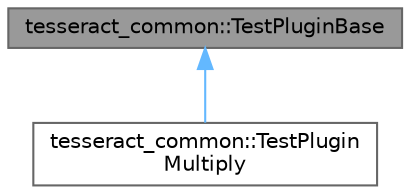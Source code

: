 digraph "tesseract_common::TestPluginBase"
{
 // LATEX_PDF_SIZE
  bgcolor="transparent";
  edge [fontname=Helvetica,fontsize=10,labelfontname=Helvetica,labelfontsize=10];
  node [fontname=Helvetica,fontsize=10,shape=box,height=0.2,width=0.4];
  Node1 [label="tesseract_common::TestPluginBase",height=0.2,width=0.4,color="gray40", fillcolor="grey60", style="filled", fontcolor="black",tooltip=" "];
  Node1 -> Node2 [dir="back",color="steelblue1",style="solid"];
  Node2 [label="tesseract_common::TestPlugin\lMultiply",height=0.2,width=0.4,color="gray40", fillcolor="white", style="filled",URL="$d7/dd9/classtesseract__common_1_1TestPluginMultiply.html",tooltip=" "];
}
